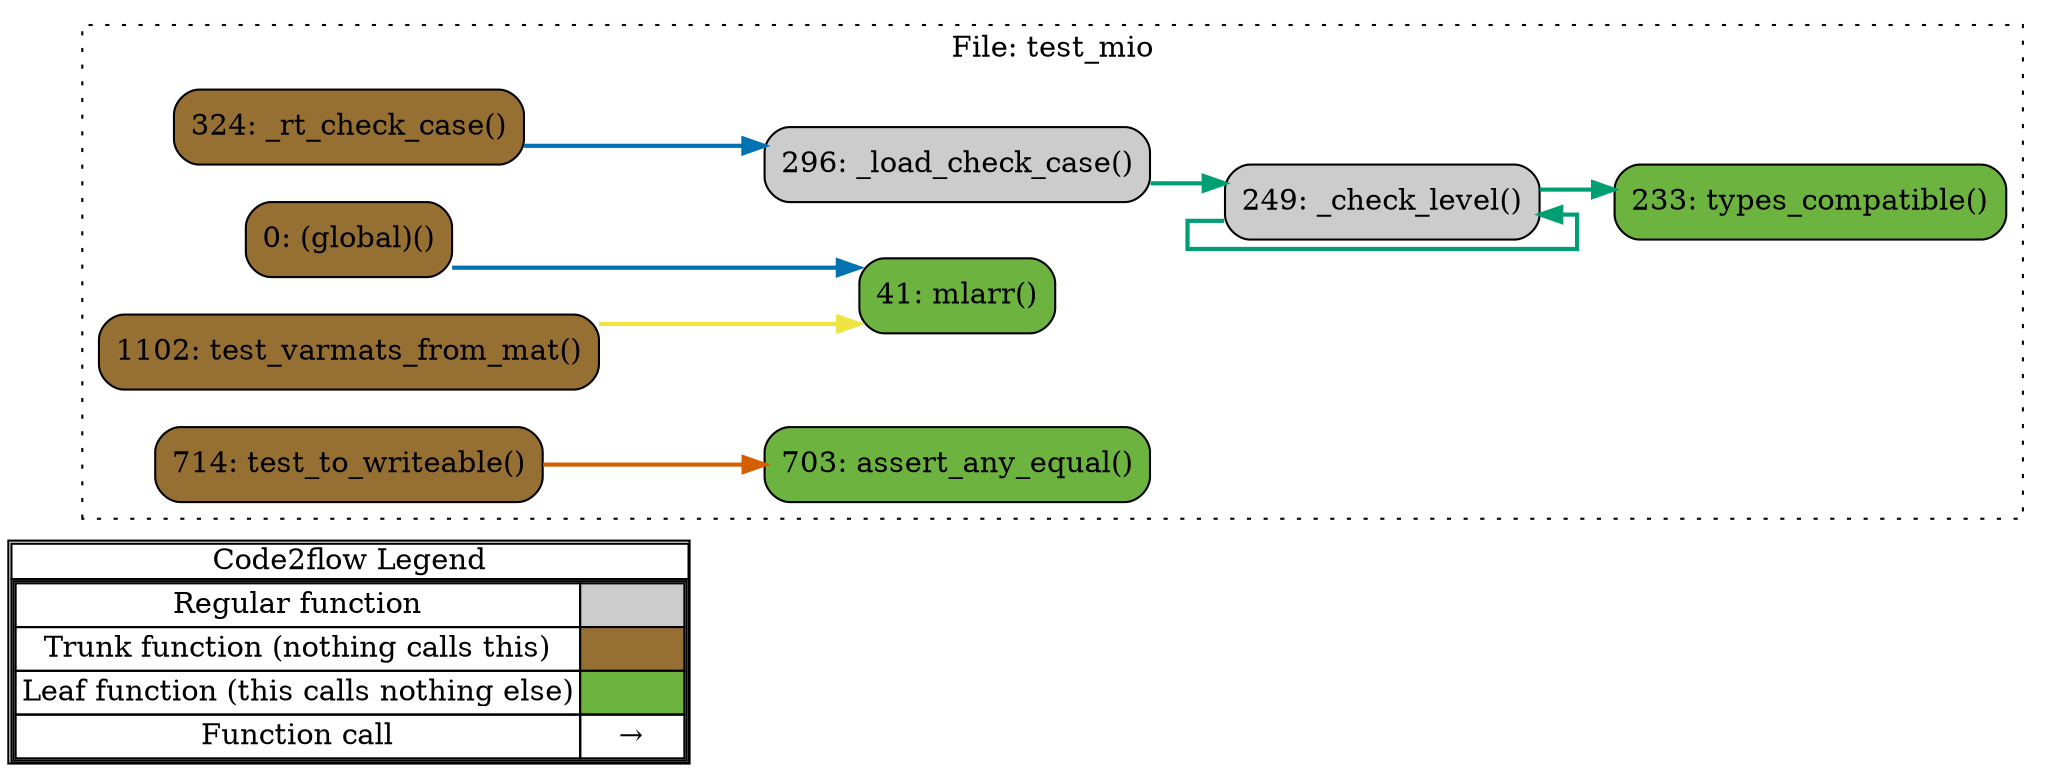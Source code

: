 digraph G {
concentrate=true;
splines="ortho";
rankdir="LR";
subgraph legend{
    rank = min;
    label = "legend";
    Legend [shape=none, margin=0, label = <
        <table cellspacing="0" cellpadding="0" border="1"><tr><td>Code2flow Legend</td></tr><tr><td>
        <table cellspacing="0">
        <tr><td>Regular function</td><td width="50px" bgcolor='#cccccc'></td></tr>
        <tr><td>Trunk function (nothing calls this)</td><td bgcolor='#966F33'></td></tr>
        <tr><td>Leaf function (this calls nothing else)</td><td bgcolor='#6db33f'></td></tr>
        <tr><td>Function call</td><td><font color='black'>&#8594;</font></td></tr>
        </table></td></tr></table>
        >];
}node_17cf3fed [label="0: (global)()" name="test_mio::(global)" shape="rect" style="rounded,filled" fillcolor="#966F33" ];
node_89d7a623 [label="249: _check_level()" name="test_mio::_check_level" shape="rect" style="rounded,filled" fillcolor="#cccccc" ];
node_1009a08b [label="296: _load_check_case()" name="test_mio::_load_check_case" shape="rect" style="rounded,filled" fillcolor="#cccccc" ];
node_a0cefd05 [label="324: _rt_check_case()" name="test_mio::_rt_check_case" shape="rect" style="rounded,filled" fillcolor="#966F33" ];
node_4c5ac082 [label="703: assert_any_equal()" name="test_mio::assert_any_equal" shape="rect" style="rounded,filled" fillcolor="#6db33f" ];
node_ae85d85c [label="41: mlarr()" name="test_mio::mlarr" shape="rect" style="rounded,filled" fillcolor="#6db33f" ];
node_041bf866 [label="714: test_to_writeable()" name="test_mio::test_to_writeable" shape="rect" style="rounded,filled" fillcolor="#966F33" ];
node_ab6a8d5c [label="1102: test_varmats_from_mat()" name="test_mio::test_varmats_from_mat" shape="rect" style="rounded,filled" fillcolor="#966F33" ];
node_5c211223 [label="233: types_compatible()" name="test_mio::types_compatible" shape="rect" style="rounded,filled" fillcolor="#6db33f" ];
node_17cf3fed -> node_ae85d85c [color="#0072B2" penwidth="2"];
node_17cf3fed -> node_ae85d85c [color="#0072B2" penwidth="2"];
node_17cf3fed -> node_ae85d85c [color="#0072B2" penwidth="2"];
node_17cf3fed -> node_ae85d85c [color="#0072B2" penwidth="2"];
node_17cf3fed -> node_ae85d85c [color="#0072B2" penwidth="2"];
node_17cf3fed -> node_ae85d85c [color="#0072B2" penwidth="2"];
node_17cf3fed -> node_ae85d85c [color="#0072B2" penwidth="2"];
node_17cf3fed -> node_ae85d85c [color="#0072B2" penwidth="2"];
node_17cf3fed -> node_ae85d85c [color="#0072B2" penwidth="2"];
node_17cf3fed -> node_ae85d85c [color="#0072B2" penwidth="2"];
node_17cf3fed -> node_ae85d85c [color="#0072B2" penwidth="2"];
node_17cf3fed -> node_ae85d85c [color="#0072B2" penwidth="2"];
node_17cf3fed -> node_ae85d85c [color="#0072B2" penwidth="2"];
node_17cf3fed -> node_ae85d85c [color="#0072B2" penwidth="2"];
node_17cf3fed -> node_ae85d85c [color="#0072B2" penwidth="2"];
node_17cf3fed -> node_ae85d85c [color="#0072B2" penwidth="2"];
node_17cf3fed -> node_ae85d85c [color="#0072B2" penwidth="2"];
node_17cf3fed -> node_ae85d85c [color="#0072B2" penwidth="2"];
node_17cf3fed -> node_ae85d85c [color="#0072B2" penwidth="2"];
node_17cf3fed -> node_ae85d85c [color="#0072B2" penwidth="2"];
node_17cf3fed -> node_ae85d85c [color="#0072B2" penwidth="2"];
node_17cf3fed -> node_ae85d85c [color="#0072B2" penwidth="2"];
node_17cf3fed -> node_ae85d85c [color="#0072B2" penwidth="2"];
node_89d7a623 -> node_89d7a623 [color="#009E73" penwidth="2"];
node_89d7a623 -> node_89d7a623 [color="#009E73" penwidth="2"];
node_89d7a623 -> node_5c211223 [color="#009E73" penwidth="2"];
node_1009a08b -> node_89d7a623 [color="#009E73" penwidth="2"];
node_a0cefd05 -> node_1009a08b [color="#0072B2" penwidth="2"];
node_041bf866 -> node_4c5ac082 [color="#D55E00" penwidth="2"];
node_041bf866 -> node_4c5ac082 [color="#D55E00" penwidth="2"];
node_041bf866 -> node_4c5ac082 [color="#D55E00" penwidth="2"];
node_041bf866 -> node_4c5ac082 [color="#D55E00" penwidth="2"];
node_041bf866 -> node_4c5ac082 [color="#D55E00" penwidth="2"];
node_ab6a8d5c -> node_ae85d85c [color="#F0E442" penwidth="2"];
node_ab6a8d5c -> node_ae85d85c [color="#F0E442" penwidth="2"];
node_ab6a8d5c -> node_ae85d85c [color="#F0E442" penwidth="2"];
subgraph cluster_ac352880 {
    node_ae85d85c node_5c211223 node_89d7a623 node_1009a08b node_a0cefd05 node_4c5ac082 node_041bf866 node_ab6a8d5c node_17cf3fed;
    label="File: test_mio";
    name="test_mio";
    style="filled";
    graph[style=dotted];
};
}
